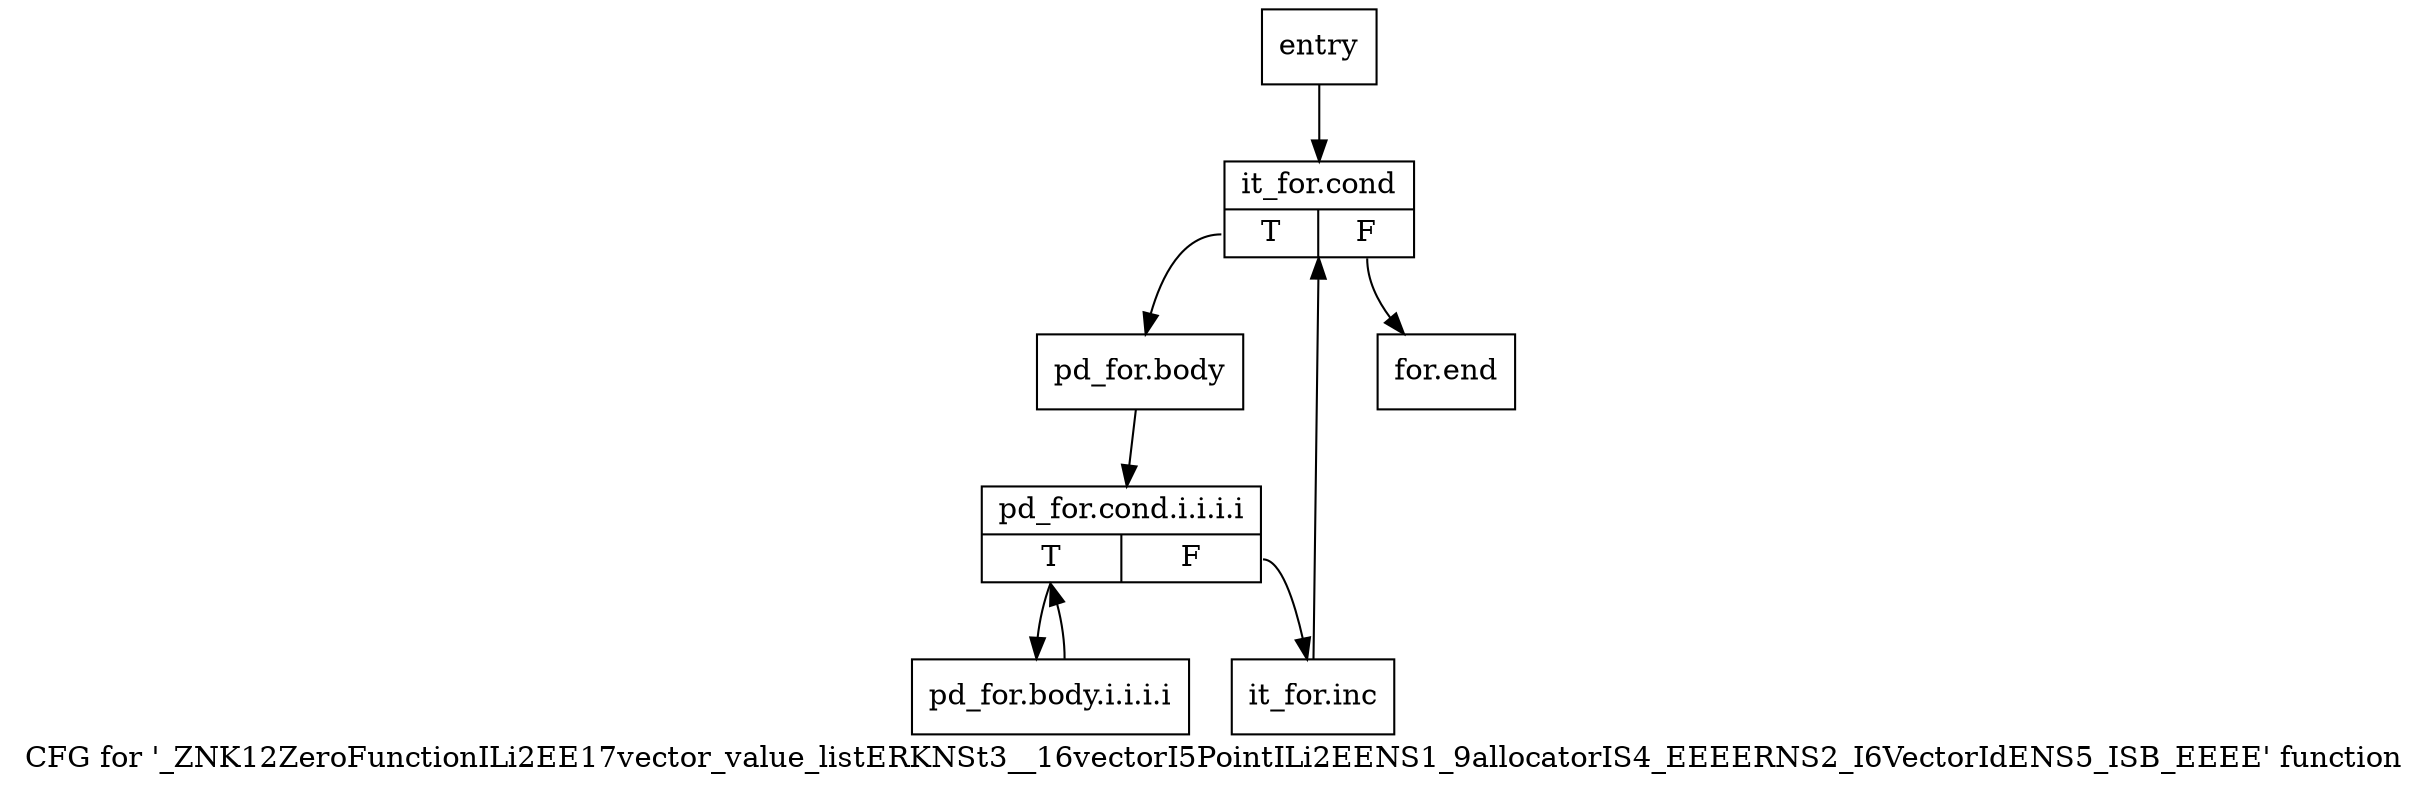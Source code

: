 digraph "CFG for '_ZNK12ZeroFunctionILi2EE17vector_value_listERKNSt3__16vectorI5PointILi2EENS1_9allocatorIS4_EEEERNS2_I6VectorIdENS5_ISB_EEEE' function" {
	label="CFG for '_ZNK12ZeroFunctionILi2EE17vector_value_listERKNSt3__16vectorI5PointILi2EENS1_9allocatorIS4_EEEERNS2_I6VectorIdENS5_ISB_EEEE' function";

	Node0x57ebd50 [shape=record,label="{entry}"];
	Node0x57ebd50 -> Node0x57ebda0;
	Node0x57ebda0 [shape=record,label="{it_for.cond|{<s0>T|<s1>F}}"];
	Node0x57ebda0:s0 -> Node0x57ebdf0;
	Node0x57ebda0:s1 -> Node0x57ebf30;
	Node0x57ebdf0 [shape=record,label="{pd_for.body}"];
	Node0x57ebdf0 -> Node0x57ebe40;
	Node0x57ebe40 [shape=record,label="{pd_for.cond.i.i.i.i|{<s0>T|<s1>F}}"];
	Node0x57ebe40:s0 -> Node0x57ebe90;
	Node0x57ebe40:s1 -> Node0x57ebee0;
	Node0x57ebe90 [shape=record,label="{pd_for.body.i.i.i.i}"];
	Node0x57ebe90 -> Node0x57ebe40;
	Node0x57ebee0 [shape=record,label="{it_for.inc}"];
	Node0x57ebee0 -> Node0x57ebda0;
	Node0x57ebf30 [shape=record,label="{for.end}"];
}
